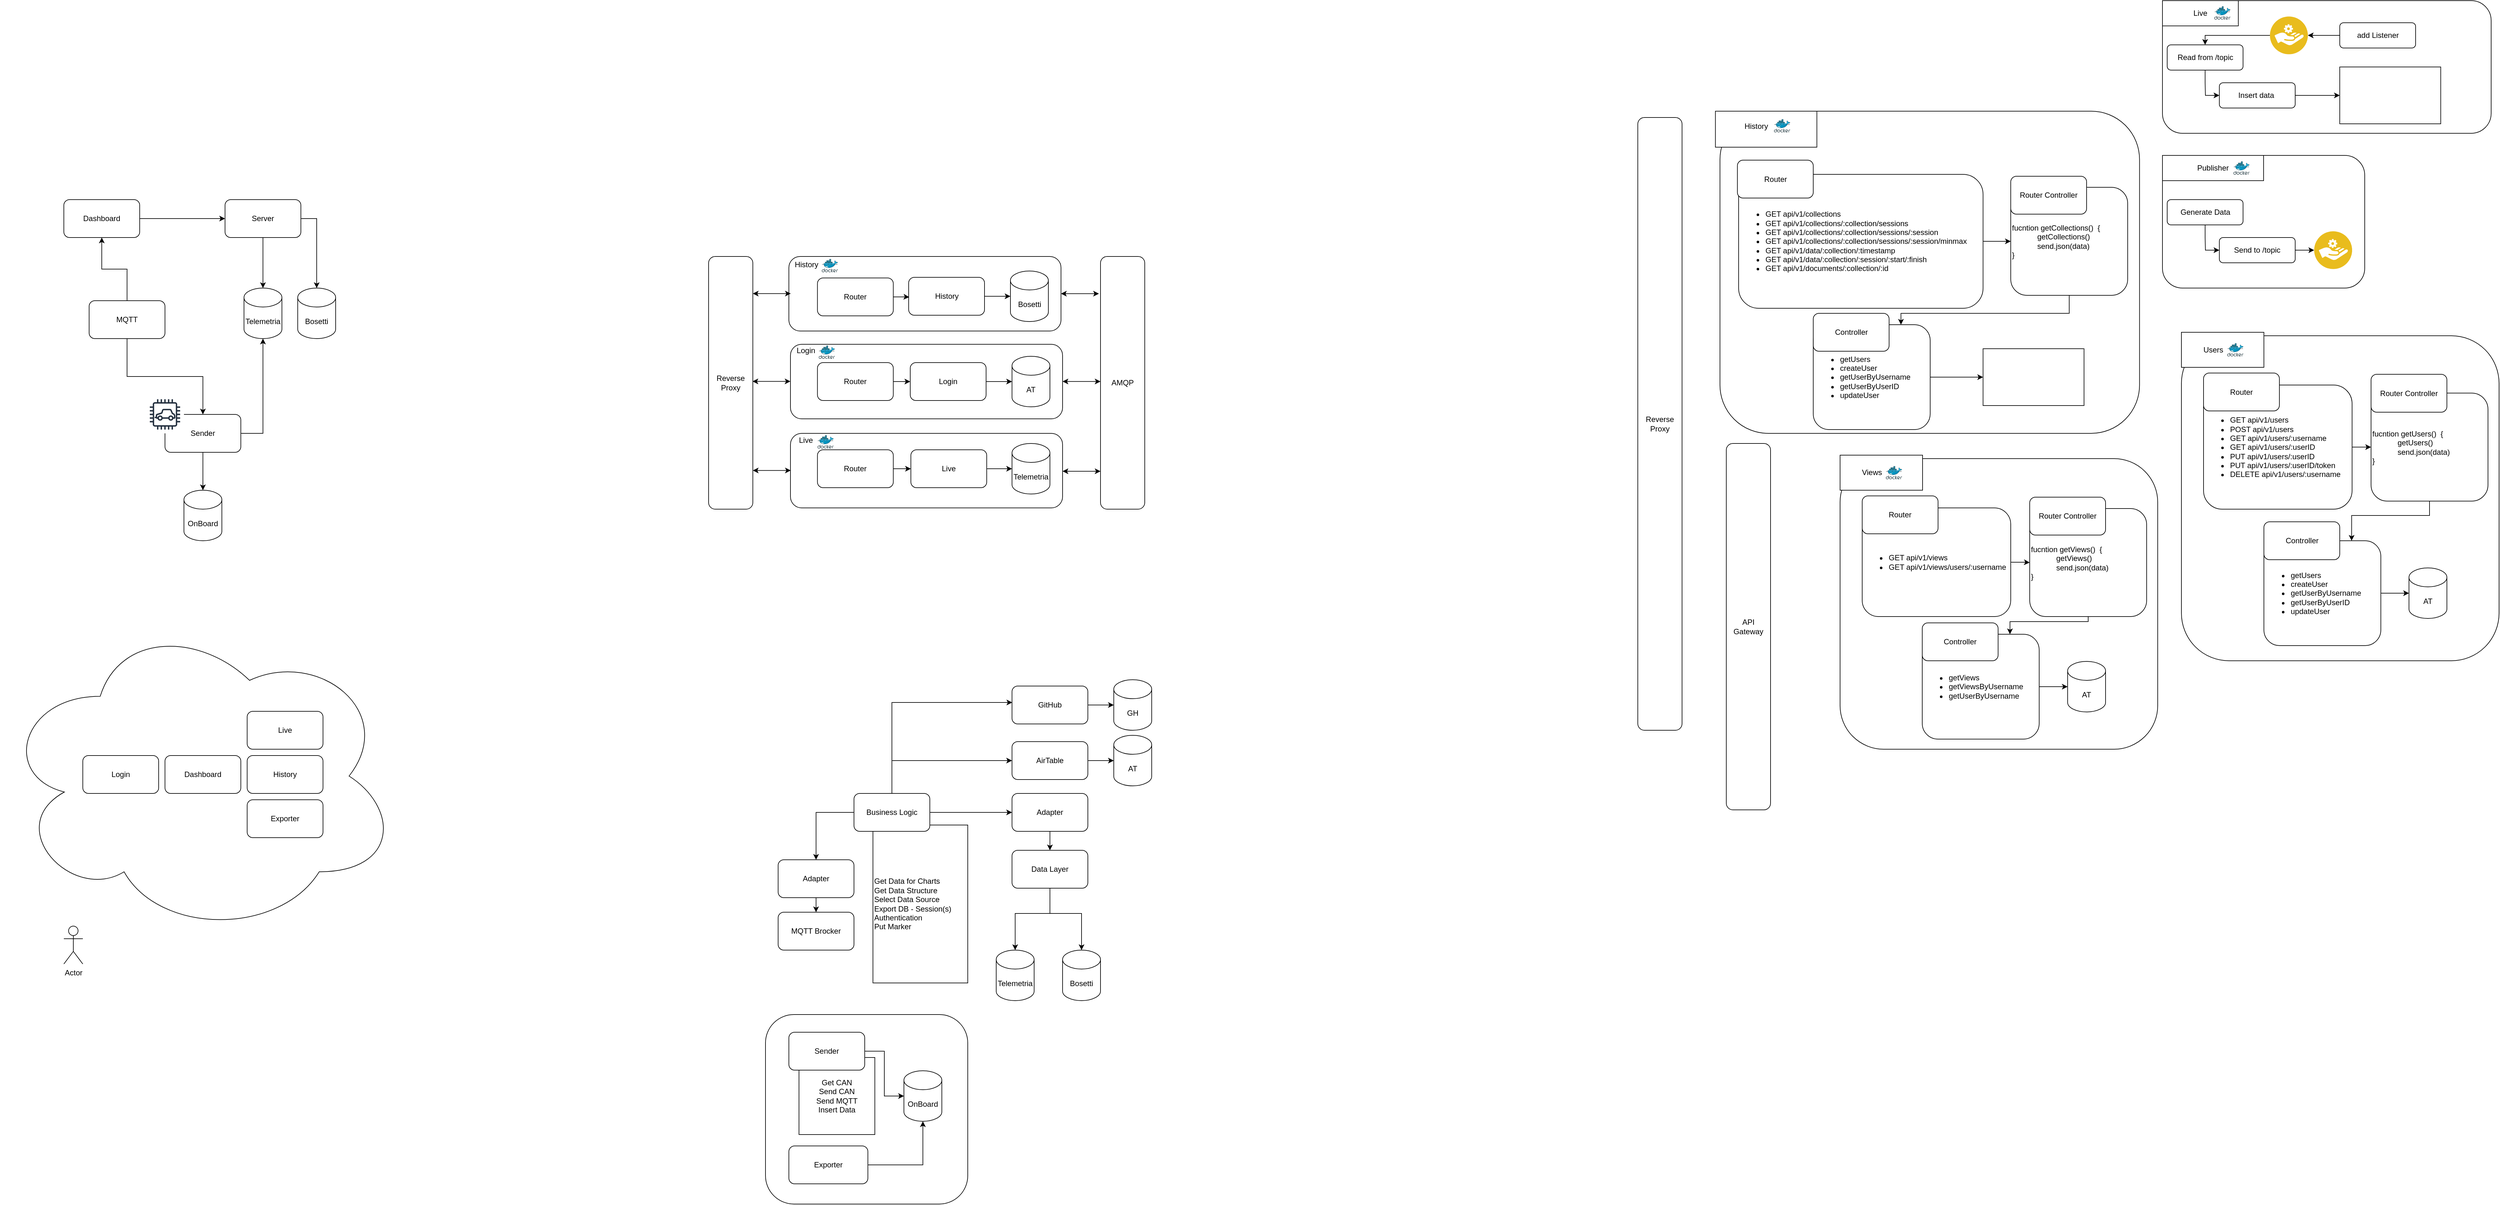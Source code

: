 <mxfile version="14.4.9" type="github">
  <diagram id="OLrGYEf47lAQ2E7xzSmT" name="Page-1">
    <mxGraphModel dx="2941" dy="2394" grid="1" gridSize="10" guides="1" tooltips="1" connect="1" arrows="1" fold="1" page="1" pageScale="1" pageWidth="850" pageHeight="1100" math="0" shadow="0">
      <root>
        <mxCell id="0" />
        <mxCell id="1" parent="0" />
        <mxCell id="Q4ddRCu_6vm57bFwI37p-62" value="" style="rounded=1;whiteSpace=wrap;html=1;fillColor=none;" parent="1" vertex="1">
          <mxGeometry x="2700" y="-770" width="663.75" height="510" as="geometry" />
        </mxCell>
        <mxCell id="Q4ddRCu_6vm57bFwI37p-46" value="" style="rounded=1;whiteSpace=wrap;html=1;fillColor=none;" parent="1" vertex="1">
          <mxGeometry x="3430" y="-414.5" width="502.5" height="514.5" as="geometry" />
        </mxCell>
        <mxCell id="Q4ddRCu_6vm57bFwI37p-58" value="" style="rounded=1;whiteSpace=wrap;html=1;fillColor=none;" parent="1" vertex="1">
          <mxGeometry x="2890" y="-220" width="502.5" height="460" as="geometry" />
        </mxCell>
        <mxCell id="Q4ddRCu_6vm57bFwI37p-43" value="" style="edgeStyle=orthogonalEdgeStyle;rounded=0;orthogonalLoop=1;jettySize=auto;html=1;" parent="1" source="Q4ddRCu_6vm57bFwI37p-39" target="Q4ddRCu_6vm57bFwI37p-40" edge="1">
          <mxGeometry relative="1" as="geometry" />
        </mxCell>
        <mxCell id="Q4ddRCu_6vm57bFwI37p-39" value="&lt;div style=&quot;text-align: justify&quot;&gt;&lt;ul&gt;&lt;li&gt;&lt;span&gt;GET api/v1/users&lt;/span&gt;&lt;/li&gt;&lt;li&gt;&lt;span&gt;POST api/v1/users&lt;/span&gt;&lt;/li&gt;&lt;li&gt;&lt;span&gt;GET api/v1/users/:username&lt;/span&gt;&lt;/li&gt;&lt;li&gt;&lt;span&gt;GET api/v1/users/:userID&lt;/span&gt;&lt;/li&gt;&lt;li&gt;&lt;span&gt;PUT api/v1/users/:userID&lt;/span&gt;&lt;/li&gt;&lt;li&gt;PUT api/v1/users/:userID/token&lt;/li&gt;&lt;li&gt;DELETE api/v1/users/:username&lt;/li&gt;&lt;/ul&gt;&lt;/div&gt;" style="rounded=1;whiteSpace=wrap;html=1;align=left;" parent="1" vertex="1">
          <mxGeometry x="3465" y="-336.5" width="235" height="196.5" as="geometry" />
        </mxCell>
        <mxCell id="Q4ddRCu_6vm57bFwI37p-38" value="" style="rounded=1;whiteSpace=wrap;html=1;fillColor=none;" parent="1" vertex="1">
          <mxGeometry x="3400" y="-945" width="520" height="210" as="geometry" />
        </mxCell>
        <mxCell id="AoLztbrD8R_S6kmAyxuV-13" value="" style="rounded=1;whiteSpace=wrap;html=1;" parent="1" vertex="1">
          <mxGeometry x="1229.5" y="-401" width="430.5" height="118" as="geometry" />
        </mxCell>
        <mxCell id="AoLztbrD8R_S6kmAyxuV-14" value="" style="rounded=1;whiteSpace=wrap;html=1;" parent="1" vertex="1">
          <mxGeometry x="1227" y="-540" width="430.5" height="118" as="geometry" />
        </mxCell>
        <mxCell id="AoLztbrD8R_S6kmAyxuV-12" value="" style="rounded=1;whiteSpace=wrap;html=1;" parent="1" vertex="1">
          <mxGeometry x="1229.5" y="-260" width="430.5" height="118" as="geometry" />
        </mxCell>
        <mxCell id="NQgidzCqqt5O9EqtgwEN-80" value="" style="rounded=1;whiteSpace=wrap;html=1;" parent="1" vertex="1">
          <mxGeometry x="1190" y="660" width="320" height="300" as="geometry" />
        </mxCell>
        <mxCell id="NQgidzCqqt5O9EqtgwEN-123" value="Get CAN&lt;br&gt;Send CAN&lt;br&gt;Send MQTT&lt;br&gt;Insert Data&lt;br&gt;" style="rounded=0;whiteSpace=wrap;html=1;" parent="1" vertex="1">
          <mxGeometry x="1243" y="728" width="120" height="122" as="geometry" />
        </mxCell>
        <mxCell id="NQgidzCqqt5O9EqtgwEN-109" value="Get Data for Charts&lt;br&gt;Get Data Structure&lt;br&gt;Select Data Source&lt;br&gt;Export DB - Session(s)&lt;br&gt;Authentication&lt;br&gt;Put Marker" style="rounded=0;whiteSpace=wrap;html=1;align=left;" parent="1" vertex="1">
          <mxGeometry x="1360" y="360" width="150" height="250" as="geometry" />
        </mxCell>
        <mxCell id="NQgidzCqqt5O9EqtgwEN-97" value="" style="ellipse;shape=cloud;whiteSpace=wrap;html=1;" parent="1" vertex="1">
          <mxGeometry x="-20" y="30" width="630" height="505" as="geometry" />
        </mxCell>
        <mxCell id="NQgidzCqqt5O9EqtgwEN-10" style="edgeStyle=orthogonalEdgeStyle;rounded=0;orthogonalLoop=1;jettySize=auto;html=1;entryX=0.5;entryY=1;entryDx=0;entryDy=0;entryPerimeter=0;" parent="1" source="NQgidzCqqt5O9EqtgwEN-1" target="NQgidzCqqt5O9EqtgwEN-4" edge="1">
          <mxGeometry relative="1" as="geometry" />
        </mxCell>
        <mxCell id="NQgidzCqqt5O9EqtgwEN-25" style="edgeStyle=orthogonalEdgeStyle;rounded=0;orthogonalLoop=1;jettySize=auto;html=1;" parent="1" source="NQgidzCqqt5O9EqtgwEN-1" edge="1">
          <mxGeometry relative="1" as="geometry">
            <mxPoint x="300" y="-170" as="targetPoint" />
          </mxGeometry>
        </mxCell>
        <mxCell id="NQgidzCqqt5O9EqtgwEN-1" value="Sender" style="rounded=1;whiteSpace=wrap;html=1;" parent="1" vertex="1">
          <mxGeometry x="240" y="-290" width="120" height="60" as="geometry" />
        </mxCell>
        <mxCell id="NQgidzCqqt5O9EqtgwEN-2" value="" style="outlineConnect=0;fontColor=#232F3E;gradientColor=none;strokeColor=#232F3E;fillColor=#ffffff;dashed=0;verticalLabelPosition=bottom;verticalAlign=top;align=center;html=1;fontSize=12;fontStyle=0;aspect=fixed;shape=mxgraph.aws4.resourceIcon;resIcon=mxgraph.aws4.car;" parent="1" vertex="1">
          <mxGeometry x="210" y="-320" width="60" height="60" as="geometry" />
        </mxCell>
        <mxCell id="NQgidzCqqt5O9EqtgwEN-9" style="edgeStyle=orthogonalEdgeStyle;rounded=0;orthogonalLoop=1;jettySize=auto;html=1;" parent="1" source="NQgidzCqqt5O9EqtgwEN-3" target="NQgidzCqqt5O9EqtgwEN-5" edge="1">
          <mxGeometry relative="1" as="geometry" />
        </mxCell>
        <mxCell id="NQgidzCqqt5O9EqtgwEN-3" value="Dashboard" style="rounded=1;whiteSpace=wrap;html=1;" parent="1" vertex="1">
          <mxGeometry x="80" y="-630" width="120" height="60" as="geometry" />
        </mxCell>
        <mxCell id="NQgidzCqqt5O9EqtgwEN-4" value="Telemetria" style="shape=cylinder3;whiteSpace=wrap;html=1;boundedLbl=1;backgroundOutline=1;size=15;" parent="1" vertex="1">
          <mxGeometry x="365" y="-490" width="60" height="80" as="geometry" />
        </mxCell>
        <mxCell id="NQgidzCqqt5O9EqtgwEN-11" style="edgeStyle=orthogonalEdgeStyle;rounded=0;orthogonalLoop=1;jettySize=auto;html=1;" parent="1" source="NQgidzCqqt5O9EqtgwEN-5" target="NQgidzCqqt5O9EqtgwEN-4" edge="1">
          <mxGeometry relative="1" as="geometry" />
        </mxCell>
        <mxCell id="NQgidzCqqt5O9EqtgwEN-24" style="edgeStyle=orthogonalEdgeStyle;rounded=0;orthogonalLoop=1;jettySize=auto;html=1;" parent="1" source="NQgidzCqqt5O9EqtgwEN-5" target="NQgidzCqqt5O9EqtgwEN-23" edge="1">
          <mxGeometry relative="1" as="geometry">
            <Array as="points">
              <mxPoint x="480" y="-600" />
            </Array>
          </mxGeometry>
        </mxCell>
        <mxCell id="NQgidzCqqt5O9EqtgwEN-5" value="Server" style="rounded=1;whiteSpace=wrap;html=1;" parent="1" vertex="1">
          <mxGeometry x="335" y="-630" width="120" height="60" as="geometry" />
        </mxCell>
        <mxCell id="NQgidzCqqt5O9EqtgwEN-7" style="edgeStyle=orthogonalEdgeStyle;rounded=0;orthogonalLoop=1;jettySize=auto;html=1;" parent="1" source="NQgidzCqqt5O9EqtgwEN-6" target="NQgidzCqqt5O9EqtgwEN-3" edge="1">
          <mxGeometry relative="1" as="geometry" />
        </mxCell>
        <mxCell id="NQgidzCqqt5O9EqtgwEN-8" style="edgeStyle=orthogonalEdgeStyle;rounded=0;orthogonalLoop=1;jettySize=auto;html=1;" parent="1" source="NQgidzCqqt5O9EqtgwEN-6" target="NQgidzCqqt5O9EqtgwEN-1" edge="1">
          <mxGeometry relative="1" as="geometry" />
        </mxCell>
        <mxCell id="NQgidzCqqt5O9EqtgwEN-6" value="MQTT" style="rounded=1;whiteSpace=wrap;html=1;" parent="1" vertex="1">
          <mxGeometry x="120" y="-470" width="120" height="60" as="geometry" />
        </mxCell>
        <mxCell id="NQgidzCqqt5O9EqtgwEN-23" value="Bosetti" style="shape=cylinder3;whiteSpace=wrap;html=1;boundedLbl=1;backgroundOutline=1;size=15;" parent="1" vertex="1">
          <mxGeometry x="450" y="-490" width="60" height="80" as="geometry" />
        </mxCell>
        <mxCell id="NQgidzCqqt5O9EqtgwEN-26" value="OnBoard" style="shape=cylinder3;whiteSpace=wrap;html=1;boundedLbl=1;backgroundOutline=1;size=15;" parent="1" vertex="1">
          <mxGeometry x="270" y="-170" width="60" height="80" as="geometry" />
        </mxCell>
        <mxCell id="NQgidzCqqt5O9EqtgwEN-32" value="Login" style="rounded=1;whiteSpace=wrap;html=1;" parent="1" vertex="1">
          <mxGeometry x="110" y="250" width="120" height="60" as="geometry" />
        </mxCell>
        <mxCell id="NQgidzCqqt5O9EqtgwEN-33" value="Telemetria" style="shape=cylinder3;whiteSpace=wrap;html=1;boundedLbl=1;backgroundOutline=1;size=15;" parent="1" vertex="1">
          <mxGeometry x="1555" y="558" width="60" height="80" as="geometry" />
        </mxCell>
        <mxCell id="NQgidzCqqt5O9EqtgwEN-51" style="edgeStyle=orthogonalEdgeStyle;rounded=0;orthogonalLoop=1;jettySize=auto;html=1;" parent="1" source="NQgidzCqqt5O9EqtgwEN-36" target="NQgidzCqqt5O9EqtgwEN-49" edge="1">
          <mxGeometry relative="1" as="geometry" />
        </mxCell>
        <mxCell id="NQgidzCqqt5O9EqtgwEN-62" style="edgeStyle=orthogonalEdgeStyle;rounded=0;orthogonalLoop=1;jettySize=auto;html=1;entryX=0.003;entryY=0.434;entryDx=0;entryDy=0;entryPerimeter=0;" parent="1" source="NQgidzCqqt5O9EqtgwEN-36" target="NQgidzCqqt5O9EqtgwEN-61" edge="1">
          <mxGeometry relative="1" as="geometry">
            <Array as="points">
              <mxPoint x="1390" y="166" />
            </Array>
          </mxGeometry>
        </mxCell>
        <mxCell id="NQgidzCqqt5O9EqtgwEN-108" style="edgeStyle=orthogonalEdgeStyle;rounded=0;orthogonalLoop=1;jettySize=auto;html=1;entryX=0;entryY=0.5;entryDx=0;entryDy=0;" parent="1" source="NQgidzCqqt5O9EqtgwEN-36" target="NQgidzCqqt5O9EqtgwEN-58" edge="1">
          <mxGeometry relative="1" as="geometry">
            <Array as="points">
              <mxPoint x="1390" y="258" />
            </Array>
          </mxGeometry>
        </mxCell>
        <mxCell id="NQgidzCqqt5O9EqtgwEN-125" style="edgeStyle=orthogonalEdgeStyle;rounded=0;orthogonalLoop=1;jettySize=auto;html=1;" parent="1" source="NQgidzCqqt5O9EqtgwEN-36" target="NQgidzCqqt5O9EqtgwEN-117" edge="1">
          <mxGeometry relative="1" as="geometry">
            <Array as="points">
              <mxPoint x="1270" y="340" />
            </Array>
          </mxGeometry>
        </mxCell>
        <mxCell id="NQgidzCqqt5O9EqtgwEN-36" value="Business Logic" style="rounded=1;whiteSpace=wrap;html=1;" parent="1" vertex="1">
          <mxGeometry x="1330" y="310" width="120" height="60" as="geometry" />
        </mxCell>
        <mxCell id="NQgidzCqqt5O9EqtgwEN-40" value="Bosetti" style="shape=cylinder3;whiteSpace=wrap;html=1;boundedLbl=1;backgroundOutline=1;size=15;" parent="1" vertex="1">
          <mxGeometry x="1660" y="558" width="60" height="80" as="geometry" />
        </mxCell>
        <mxCell id="NQgidzCqqt5O9EqtgwEN-52" style="edgeStyle=orthogonalEdgeStyle;rounded=0;orthogonalLoop=1;jettySize=auto;html=1;" parent="1" source="NQgidzCqqt5O9EqtgwEN-49" target="NQgidzCqqt5O9EqtgwEN-50" edge="1">
          <mxGeometry relative="1" as="geometry" />
        </mxCell>
        <mxCell id="NQgidzCqqt5O9EqtgwEN-49" value="Adapter" style="rounded=1;whiteSpace=wrap;html=1;" parent="1" vertex="1">
          <mxGeometry x="1580" y="310" width="120" height="60" as="geometry" />
        </mxCell>
        <mxCell id="NQgidzCqqt5O9EqtgwEN-53" style="edgeStyle=orthogonalEdgeStyle;rounded=0;orthogonalLoop=1;jettySize=auto;html=1;entryX=0.5;entryY=0;entryDx=0;entryDy=0;entryPerimeter=0;" parent="1" source="NQgidzCqqt5O9EqtgwEN-50" target="NQgidzCqqt5O9EqtgwEN-40" edge="1">
          <mxGeometry relative="1" as="geometry">
            <Array as="points">
              <mxPoint x="1640" y="500" />
              <mxPoint x="1690" y="500" />
            </Array>
          </mxGeometry>
        </mxCell>
        <mxCell id="NQgidzCqqt5O9EqtgwEN-54" style="edgeStyle=orthogonalEdgeStyle;rounded=0;orthogonalLoop=1;jettySize=auto;html=1;entryX=0.5;entryY=0;entryDx=0;entryDy=0;entryPerimeter=0;" parent="1" source="NQgidzCqqt5O9EqtgwEN-50" target="NQgidzCqqt5O9EqtgwEN-33" edge="1">
          <mxGeometry relative="1" as="geometry">
            <Array as="points">
              <mxPoint x="1640" y="500" />
              <mxPoint x="1585" y="500" />
            </Array>
          </mxGeometry>
        </mxCell>
        <mxCell id="NQgidzCqqt5O9EqtgwEN-50" value="Data Layer" style="rounded=1;whiteSpace=wrap;html=1;" parent="1" vertex="1">
          <mxGeometry x="1580" y="400" width="120" height="60" as="geometry" />
        </mxCell>
        <mxCell id="NQgidzCqqt5O9EqtgwEN-55" value="Dashboard" style="rounded=1;whiteSpace=wrap;html=1;" parent="1" vertex="1">
          <mxGeometry x="240" y="250" width="120" height="60" as="geometry" />
        </mxCell>
        <mxCell id="NQgidzCqqt5O9EqtgwEN-64" style="edgeStyle=orthogonalEdgeStyle;rounded=0;orthogonalLoop=1;jettySize=auto;html=1;" parent="1" source="NQgidzCqqt5O9EqtgwEN-58" target="NQgidzCqqt5O9EqtgwEN-63" edge="1">
          <mxGeometry relative="1" as="geometry" />
        </mxCell>
        <mxCell id="NQgidzCqqt5O9EqtgwEN-58" value="AirTable" style="rounded=1;whiteSpace=wrap;html=1;" parent="1" vertex="1">
          <mxGeometry x="1580" y="228" width="120" height="60" as="geometry" />
        </mxCell>
        <mxCell id="NQgidzCqqt5O9EqtgwEN-107" style="edgeStyle=orthogonalEdgeStyle;rounded=0;orthogonalLoop=1;jettySize=auto;html=1;entryX=0;entryY=0.5;entryDx=0;entryDy=0;entryPerimeter=0;" parent="1" source="NQgidzCqqt5O9EqtgwEN-61" target="NQgidzCqqt5O9EqtgwEN-106" edge="1">
          <mxGeometry relative="1" as="geometry" />
        </mxCell>
        <mxCell id="NQgidzCqqt5O9EqtgwEN-61" value="GitHub" style="rounded=1;whiteSpace=wrap;html=1;" parent="1" vertex="1">
          <mxGeometry x="1580" y="140" width="120" height="60" as="geometry" />
        </mxCell>
        <mxCell id="NQgidzCqqt5O9EqtgwEN-63" value="AT" style="shape=cylinder3;whiteSpace=wrap;html=1;boundedLbl=1;backgroundOutline=1;size=15;" parent="1" vertex="1">
          <mxGeometry x="1741" y="218" width="60" height="80" as="geometry" />
        </mxCell>
        <mxCell id="NQgidzCqqt5O9EqtgwEN-65" value="Live" style="rounded=1;whiteSpace=wrap;html=1;" parent="1" vertex="1">
          <mxGeometry x="370" y="180" width="120" height="60" as="geometry" />
        </mxCell>
        <mxCell id="NQgidzCqqt5O9EqtgwEN-81" style="edgeStyle=orthogonalEdgeStyle;rounded=0;orthogonalLoop=1;jettySize=auto;html=1;entryX=0;entryY=0.5;entryDx=0;entryDy=0;entryPerimeter=0;" parent="1" source="NQgidzCqqt5O9EqtgwEN-82" target="NQgidzCqqt5O9EqtgwEN-84" edge="1">
          <mxGeometry relative="1" as="geometry" />
        </mxCell>
        <mxCell id="NQgidzCqqt5O9EqtgwEN-82" value="Sender" style="rounded=1;whiteSpace=wrap;html=1;" parent="1" vertex="1">
          <mxGeometry x="1227" y="688" width="120" height="60" as="geometry" />
        </mxCell>
        <mxCell id="NQgidzCqqt5O9EqtgwEN-84" value="OnBoard" style="shape=cylinder3;whiteSpace=wrap;html=1;boundedLbl=1;backgroundOutline=1;size=15;" parent="1" vertex="1">
          <mxGeometry x="1409" y="749" width="60" height="80" as="geometry" />
        </mxCell>
        <mxCell id="NQgidzCqqt5O9EqtgwEN-85" style="edgeStyle=orthogonalEdgeStyle;rounded=0;orthogonalLoop=1;jettySize=auto;html=1;" parent="1" source="NQgidzCqqt5O9EqtgwEN-86" target="NQgidzCqqt5O9EqtgwEN-84" edge="1">
          <mxGeometry relative="1" as="geometry" />
        </mxCell>
        <mxCell id="NQgidzCqqt5O9EqtgwEN-86" value="Exporter" style="rounded=1;whiteSpace=wrap;html=1;" parent="1" vertex="1">
          <mxGeometry x="1227" y="868" width="125" height="60" as="geometry" />
        </mxCell>
        <mxCell id="NQgidzCqqt5O9EqtgwEN-100" value="Actor" style="shape=umlActor;verticalLabelPosition=bottom;verticalAlign=top;html=1;outlineConnect=0;" parent="1" vertex="1">
          <mxGeometry x="80" y="520" width="30" height="60" as="geometry" />
        </mxCell>
        <mxCell id="NQgidzCqqt5O9EqtgwEN-101" value="Exporter" style="rounded=1;whiteSpace=wrap;html=1;" parent="1" vertex="1">
          <mxGeometry x="370" y="320" width="120" height="60" as="geometry" />
        </mxCell>
        <mxCell id="NQgidzCqqt5O9EqtgwEN-102" value="History" style="rounded=1;whiteSpace=wrap;html=1;" parent="1" vertex="1">
          <mxGeometry x="370" y="250" width="120" height="60" as="geometry" />
        </mxCell>
        <mxCell id="NQgidzCqqt5O9EqtgwEN-106" value="GH" style="shape=cylinder3;whiteSpace=wrap;html=1;boundedLbl=1;backgroundOutline=1;size=15;" parent="1" vertex="1">
          <mxGeometry x="1741" y="130" width="60" height="80" as="geometry" />
        </mxCell>
        <mxCell id="NQgidzCqqt5O9EqtgwEN-115" value="MQTT Brocker" style="rounded=1;whiteSpace=wrap;html=1;" parent="1" vertex="1">
          <mxGeometry x="1210" y="498" width="120" height="60" as="geometry" />
        </mxCell>
        <mxCell id="NQgidzCqqt5O9EqtgwEN-116" style="edgeStyle=orthogonalEdgeStyle;rounded=0;orthogonalLoop=1;jettySize=auto;html=1;" parent="1" source="NQgidzCqqt5O9EqtgwEN-117" target="NQgidzCqqt5O9EqtgwEN-115" edge="1">
          <mxGeometry relative="1" as="geometry" />
        </mxCell>
        <mxCell id="NQgidzCqqt5O9EqtgwEN-117" value="Adapter" style="rounded=1;whiteSpace=wrap;html=1;" parent="1" vertex="1">
          <mxGeometry x="1210" y="415" width="120" height="60" as="geometry" />
        </mxCell>
        <mxCell id="NQgidzCqqt5O9EqtgwEN-124" value="" style="shape=image;html=1;verticalAlign=top;verticalLabelPosition=bottom;labelBackgroundColor=#ffffff;imageAspect=0;aspect=fixed;image=https://cdn4.iconfinder.com/data/icons/logos-and-brands/512/272_Raspberry_Pi_logo-128.png" parent="1" vertex="1">
          <mxGeometry x="1170" y="630" width="69" height="69" as="geometry" />
        </mxCell>
        <mxCell id="AoLztbrD8R_S6kmAyxuV-10" value="" style="edgeStyle=orthogonalEdgeStyle;rounded=0;orthogonalLoop=1;jettySize=auto;html=1;" parent="1" source="AoLztbrD8R_S6kmAyxuV-2" target="AoLztbrD8R_S6kmAyxuV-9" edge="1">
          <mxGeometry relative="1" as="geometry" />
        </mxCell>
        <mxCell id="AoLztbrD8R_S6kmAyxuV-2" value="Live" style="rounded=1;whiteSpace=wrap;html=1;" parent="1" vertex="1">
          <mxGeometry x="1420" y="-234" width="120" height="60" as="geometry" />
        </mxCell>
        <mxCell id="AoLztbrD8R_S6kmAyxuV-3" style="edgeStyle=orthogonalEdgeStyle;rounded=0;orthogonalLoop=1;jettySize=auto;html=1;" parent="1" source="AoLztbrD8R_S6kmAyxuV-4" target="AoLztbrD8R_S6kmAyxuV-7" edge="1">
          <mxGeometry relative="1" as="geometry" />
        </mxCell>
        <mxCell id="AoLztbrD8R_S6kmAyxuV-4" value="Login" style="rounded=1;whiteSpace=wrap;html=1;" parent="1" vertex="1">
          <mxGeometry x="1419" y="-372" width="120" height="60" as="geometry" />
        </mxCell>
        <mxCell id="AoLztbrD8R_S6kmAyxuV-5" style="edgeStyle=orthogonalEdgeStyle;rounded=0;orthogonalLoop=1;jettySize=auto;html=1;entryX=0;entryY=0.5;entryDx=0;entryDy=0;entryPerimeter=0;" parent="1" source="AoLztbrD8R_S6kmAyxuV-6" target="AoLztbrD8R_S6kmAyxuV-8" edge="1">
          <mxGeometry relative="1" as="geometry" />
        </mxCell>
        <mxCell id="AoLztbrD8R_S6kmAyxuV-6" value="History" style="rounded=1;whiteSpace=wrap;html=1;" parent="1" vertex="1">
          <mxGeometry x="1416.5" y="-507" width="120" height="60" as="geometry" />
        </mxCell>
        <mxCell id="AoLztbrD8R_S6kmAyxuV-7" value="AT" style="shape=cylinder3;whiteSpace=wrap;html=1;boundedLbl=1;backgroundOutline=1;size=15;" parent="1" vertex="1">
          <mxGeometry x="1580" y="-382" width="60" height="80" as="geometry" />
        </mxCell>
        <mxCell id="AoLztbrD8R_S6kmAyxuV-8" value="Bosetti" style="shape=cylinder3;whiteSpace=wrap;html=1;boundedLbl=1;backgroundOutline=1;size=15;" parent="1" vertex="1">
          <mxGeometry x="1577.5" y="-517" width="60" height="80" as="geometry" />
        </mxCell>
        <mxCell id="AoLztbrD8R_S6kmAyxuV-9" value="Telemetria" style="shape=cylinder3;whiteSpace=wrap;html=1;boundedLbl=1;backgroundOutline=1;size=15;" parent="1" vertex="1">
          <mxGeometry x="1580" y="-244" width="60" height="80" as="geometry" />
        </mxCell>
        <mxCell id="AoLztbrD8R_S6kmAyxuV-11" value="AMQP" style="rounded=1;whiteSpace=wrap;html=1;" parent="1" vertex="1">
          <mxGeometry x="1720" y="-540" width="70" height="400" as="geometry" />
        </mxCell>
        <mxCell id="AoLztbrD8R_S6kmAyxuV-15" value="Reverse&lt;br&gt;Proxy" style="rounded=1;whiteSpace=wrap;html=1;" parent="1" vertex="1">
          <mxGeometry x="1100" y="-540" width="70" height="400" as="geometry" />
        </mxCell>
        <mxCell id="AoLztbrD8R_S6kmAyxuV-19" value="" style="endArrow=classic;startArrow=classic;html=1;entryX=0;entryY=0.85;entryDx=0;entryDy=0;entryPerimeter=0;" parent="1" target="AoLztbrD8R_S6kmAyxuV-11" edge="1">
          <mxGeometry width="50" height="50" relative="1" as="geometry">
            <mxPoint x="1660" y="-200" as="sourcePoint" />
            <mxPoint x="1710" y="-250" as="targetPoint" />
          </mxGeometry>
        </mxCell>
        <mxCell id="AoLztbrD8R_S6kmAyxuV-20" value="" style="endArrow=classic;startArrow=classic;html=1;entryX=0;entryY=0.85;entryDx=0;entryDy=0;entryPerimeter=0;" parent="1" edge="1">
          <mxGeometry width="50" height="50" relative="1" as="geometry">
            <mxPoint x="1660" y="-342.12" as="sourcePoint" />
            <mxPoint x="1720" y="-342.12" as="targetPoint" />
          </mxGeometry>
        </mxCell>
        <mxCell id="AoLztbrD8R_S6kmAyxuV-21" value="" style="endArrow=classic;startArrow=classic;html=1;entryX=0;entryY=0.85;entryDx=0;entryDy=0;entryPerimeter=0;" parent="1" edge="1">
          <mxGeometry width="50" height="50" relative="1" as="geometry">
            <mxPoint x="1657.5" y="-481.12" as="sourcePoint" />
            <mxPoint x="1717.5" y="-481.12" as="targetPoint" />
          </mxGeometry>
        </mxCell>
        <mxCell id="AoLztbrD8R_S6kmAyxuV-22" value="" style="endArrow=classic;startArrow=classic;html=1;entryX=0;entryY=0.85;entryDx=0;entryDy=0;entryPerimeter=0;" parent="1" edge="1">
          <mxGeometry width="50" height="50" relative="1" as="geometry">
            <mxPoint x="1169.5" y="-342.29" as="sourcePoint" />
            <mxPoint x="1229.5" y="-342.29" as="targetPoint" />
          </mxGeometry>
        </mxCell>
        <mxCell id="AoLztbrD8R_S6kmAyxuV-23" value="" style="endArrow=classic;startArrow=classic;html=1;entryX=0;entryY=0.85;entryDx=0;entryDy=0;entryPerimeter=0;" parent="1" edge="1">
          <mxGeometry width="50" height="50" relative="1" as="geometry">
            <mxPoint x="1170" y="-481.29" as="sourcePoint" />
            <mxPoint x="1230" y="-481.29" as="targetPoint" />
          </mxGeometry>
        </mxCell>
        <mxCell id="AoLztbrD8R_S6kmAyxuV-24" value="" style="endArrow=classic;startArrow=classic;html=1;entryX=0;entryY=0.85;entryDx=0;entryDy=0;entryPerimeter=0;" parent="1" edge="1">
          <mxGeometry width="50" height="50" relative="1" as="geometry">
            <mxPoint x="1170" y="-201.29" as="sourcePoint" />
            <mxPoint x="1230" y="-201.29" as="targetPoint" />
          </mxGeometry>
        </mxCell>
        <mxCell id="AoLztbrD8R_S6kmAyxuV-25" value="History" style="text;html=1;strokeColor=none;fillColor=none;align=center;verticalAlign=middle;whiteSpace=wrap;rounded=0;" parent="1" vertex="1">
          <mxGeometry x="1235" y="-537" width="40" height="20" as="geometry" />
        </mxCell>
        <mxCell id="AoLztbrD8R_S6kmAyxuV-26" value="Login" style="text;html=1;strokeColor=none;fillColor=none;align=center;verticalAlign=middle;whiteSpace=wrap;rounded=0;" parent="1" vertex="1">
          <mxGeometry x="1234.2" y="-401" width="40" height="20" as="geometry" />
        </mxCell>
        <mxCell id="AoLztbrD8R_S6kmAyxuV-27" value="Live" style="text;html=1;strokeColor=none;fillColor=none;align=center;verticalAlign=middle;whiteSpace=wrap;rounded=0;" parent="1" vertex="1">
          <mxGeometry x="1234.2" y="-259" width="40" height="20" as="geometry" />
        </mxCell>
        <mxCell id="AoLztbrD8R_S6kmAyxuV-29" value="" style="aspect=fixed;html=1;points=[];align=center;image;fontSize=12;image=img/lib/mscae/Docker.svg;" parent="1" vertex="1">
          <mxGeometry x="1279.0" y="-536" width="25.61" height="21" as="geometry" />
        </mxCell>
        <mxCell id="AoLztbrD8R_S6kmAyxuV-30" value="" style="aspect=fixed;html=1;points=[];align=center;image;fontSize=12;image=img/lib/mscae/Docker.svg;" parent="1" vertex="1">
          <mxGeometry x="1274.2" y="-399" width="25.61" height="21" as="geometry" />
        </mxCell>
        <mxCell id="AoLztbrD8R_S6kmAyxuV-31" value="" style="aspect=fixed;html=1;points=[];align=center;image;fontSize=12;image=img/lib/mscae/Docker.svg;" parent="1" vertex="1">
          <mxGeometry x="1272.2" y="-257" width="25.61" height="21" as="geometry" />
        </mxCell>
        <mxCell id="AoLztbrD8R_S6kmAyxuV-37" value="" style="shape=image;html=1;verticalAlign=top;verticalLabelPosition=bottom;labelBackgroundColor=#ffffff;imageAspect=0;aspect=fixed;image=https://cdn4.iconfinder.com/data/icons/logos-brands-5/24/nginx-128.png" parent="1" vertex="1">
          <mxGeometry x="1103" y="-537" width="30" height="30" as="geometry" />
        </mxCell>
        <mxCell id="AoLztbrD8R_S6kmAyxuV-45" style="edgeStyle=orthogonalEdgeStyle;rounded=0;orthogonalLoop=1;jettySize=auto;html=1;entryX=0.008;entryY=0.523;entryDx=0;entryDy=0;entryPerimeter=0;" parent="1" source="AoLztbrD8R_S6kmAyxuV-39" target="AoLztbrD8R_S6kmAyxuV-6" edge="1">
          <mxGeometry relative="1" as="geometry" />
        </mxCell>
        <mxCell id="AoLztbrD8R_S6kmAyxuV-39" value="Router" style="rounded=1;whiteSpace=wrap;html=1;" parent="1" vertex="1">
          <mxGeometry x="1272.2" y="-506" width="120" height="60" as="geometry" />
        </mxCell>
        <mxCell id="AoLztbrD8R_S6kmAyxuV-44" style="edgeStyle=orthogonalEdgeStyle;rounded=0;orthogonalLoop=1;jettySize=auto;html=1;" parent="1" source="AoLztbrD8R_S6kmAyxuV-40" target="AoLztbrD8R_S6kmAyxuV-4" edge="1">
          <mxGeometry relative="1" as="geometry" />
        </mxCell>
        <mxCell id="AoLztbrD8R_S6kmAyxuV-40" value="Router" style="rounded=1;whiteSpace=wrap;html=1;" parent="1" vertex="1">
          <mxGeometry x="1272.2" y="-372" width="120" height="60" as="geometry" />
        </mxCell>
        <mxCell id="AoLztbrD8R_S6kmAyxuV-42" value="" style="edgeStyle=orthogonalEdgeStyle;rounded=0;orthogonalLoop=1;jettySize=auto;html=1;" parent="1" source="AoLztbrD8R_S6kmAyxuV-41" target="AoLztbrD8R_S6kmAyxuV-2" edge="1">
          <mxGeometry relative="1" as="geometry" />
        </mxCell>
        <mxCell id="AoLztbrD8R_S6kmAyxuV-41" value="Router" style="rounded=1;whiteSpace=wrap;html=1;" parent="1" vertex="1">
          <mxGeometry x="1272.2" y="-234" width="120" height="60" as="geometry" />
        </mxCell>
        <mxCell id="Q4ddRCu_6vm57bFwI37p-5" value="Live" style="rounded=0;whiteSpace=wrap;html=1;" parent="1" vertex="1">
          <mxGeometry x="3400" y="-945" width="120" height="40" as="geometry" />
        </mxCell>
        <mxCell id="Q4ddRCu_6vm57bFwI37p-10" value="AT" style="shape=cylinder3;whiteSpace=wrap;html=1;boundedLbl=1;backgroundOutline=1;size=15;" parent="1" vertex="1">
          <mxGeometry x="3790" y="-47" width="60" height="80" as="geometry" />
        </mxCell>
        <mxCell id="Q4ddRCu_6vm57bFwI37p-14" value="Reverse&lt;br&gt;Proxy" style="rounded=1;whiteSpace=wrap;html=1;" parent="1" vertex="1">
          <mxGeometry x="2570" y="-760" width="70" height="970" as="geometry" />
        </mxCell>
        <mxCell id="Q4ddRCu_6vm57bFwI37p-26" value="" style="aspect=fixed;html=1;points=[];align=center;image;fontSize=12;image=img/lib/mscae/Docker.svg;" parent="1" vertex="1">
          <mxGeometry x="3481.95" y="-936" width="25.61" height="21" as="geometry" />
        </mxCell>
        <mxCell id="Q4ddRCu_6vm57bFwI37p-27" value="" style="shape=image;html=1;verticalAlign=top;verticalLabelPosition=bottom;labelBackgroundColor=#ffffff;imageAspect=0;aspect=fixed;image=https://cdn4.iconfinder.com/data/icons/logos-brands-5/24/nginx-128.png" parent="1" vertex="1">
          <mxGeometry x="2590" y="-743" width="30" height="30" as="geometry" />
        </mxCell>
        <mxCell id="Q4ddRCu_6vm57bFwI37p-31" value="Router" style="rounded=1;whiteSpace=wrap;html=1;" parent="1" vertex="1">
          <mxGeometry x="3465" y="-355.5" width="120" height="60" as="geometry" />
        </mxCell>
        <mxCell id="Q4ddRCu_6vm57bFwI37p-36" style="edgeStyle=orthogonalEdgeStyle;rounded=0;orthogonalLoop=1;jettySize=auto;html=1;entryX=0;entryY=0.5;entryDx=0;entryDy=0;" parent="1" source="Q4ddRCu_6vm57bFwI37p-34" target="Q4ddRCu_6vm57bFwI37p-35" edge="1">
          <mxGeometry relative="1" as="geometry">
            <Array as="points">
              <mxPoint x="3468" y="-815" />
              <mxPoint x="3468" y="-815" />
              <mxPoint x="3468" y="-795" />
            </Array>
          </mxGeometry>
        </mxCell>
        <mxCell id="Q4ddRCu_6vm57bFwI37p-34" value="Read from /topic" style="rounded=1;whiteSpace=wrap;html=1;" parent="1" vertex="1">
          <mxGeometry x="3407.5" y="-875" width="120" height="40" as="geometry" />
        </mxCell>
        <mxCell id="Q4ddRCu_6vm57bFwI37p-37" value="" style="edgeStyle=orthogonalEdgeStyle;rounded=0;orthogonalLoop=1;jettySize=auto;html=1;" parent="1" source="Q4ddRCu_6vm57bFwI37p-35" target="PHbCOnVw7HgAq8utWp_A-20" edge="1">
          <mxGeometry relative="1" as="geometry">
            <mxPoint x="3640" y="-795" as="targetPoint" />
          </mxGeometry>
        </mxCell>
        <mxCell id="Q4ddRCu_6vm57bFwI37p-35" value="Insert data&amp;nbsp;" style="rounded=1;whiteSpace=wrap;html=1;" parent="1" vertex="1">
          <mxGeometry x="3490" y="-815" width="120" height="40" as="geometry" />
        </mxCell>
        <mxCell id="Q4ddRCu_6vm57bFwI37p-45" value="" style="edgeStyle=orthogonalEdgeStyle;rounded=0;orthogonalLoop=1;jettySize=auto;html=1;entryX=0.75;entryY=0;entryDx=0;entryDy=0;" parent="1" source="Q4ddRCu_6vm57bFwI37p-40" target="Q4ddRCu_6vm57bFwI37p-41" edge="1">
          <mxGeometry relative="1" as="geometry">
            <Array as="points">
              <mxPoint x="3822" y="-130" />
              <mxPoint x="3699" y="-130" />
            </Array>
          </mxGeometry>
        </mxCell>
        <mxCell id="Q4ddRCu_6vm57bFwI37p-40" value="&lt;div style=&quot;text-align: justify&quot;&gt;&lt;span&gt;&lt;br&gt;&lt;/span&gt;&lt;/div&gt;&lt;div style=&quot;text-align: justify&quot;&gt;&lt;span&gt;&lt;br&gt;&lt;/span&gt;&lt;/div&gt;&lt;div style=&quot;text-align: justify&quot;&gt;&lt;span&gt;fucntion getUsers()&amp;nbsp; {&lt;/span&gt;&lt;br&gt;&lt;/div&gt;&lt;blockquote style=&quot;margin: 0 0 0 40px ; border: none ; padding: 0px&quot;&gt;&lt;div&gt;&lt;span&gt;getUsers()&lt;/span&gt;&lt;/div&gt;&lt;div&gt;send.json(data)&lt;/div&gt;&lt;/blockquote&gt;&lt;div style=&quot;text-align: justify&quot;&gt;}&lt;/div&gt;&lt;div style=&quot;text-align: justify&quot;&gt;&lt;span&gt;&lt;br&gt;&lt;/span&gt;&lt;/div&gt;&lt;div style=&quot;text-align: justify&quot;&gt;&lt;span&gt;&lt;br&gt;&lt;/span&gt;&lt;/div&gt;" style="rounded=1;whiteSpace=wrap;html=1;align=left;" parent="1" vertex="1">
          <mxGeometry x="3730" y="-323.75" width="185" height="171" as="geometry" />
        </mxCell>
        <mxCell id="Q4ddRCu_6vm57bFwI37p-7" value="Router Controller" style="rounded=1;whiteSpace=wrap;html=1;" parent="1" vertex="1">
          <mxGeometry x="3730" y="-353.5" width="120" height="60" as="geometry" />
        </mxCell>
        <mxCell id="Q4ddRCu_6vm57bFwI37p-44" value="" style="edgeStyle=orthogonalEdgeStyle;rounded=0;orthogonalLoop=1;jettySize=auto;html=1;" parent="1" source="Q4ddRCu_6vm57bFwI37p-41" target="Q4ddRCu_6vm57bFwI37p-10" edge="1">
          <mxGeometry relative="1" as="geometry" />
        </mxCell>
        <mxCell id="Q4ddRCu_6vm57bFwI37p-41" value="&lt;div style=&quot;text-align: justify&quot;&gt;&lt;ul&gt;&lt;li&gt;&lt;span&gt;getUsers&lt;/span&gt;&lt;/li&gt;&lt;li&gt;&lt;span&gt;createUser&lt;/span&gt;&lt;/li&gt;&lt;li&gt;&lt;span&gt;getUserByUsername&lt;/span&gt;&lt;/li&gt;&lt;li&gt;getUserByUserID&lt;/li&gt;&lt;li&gt;&lt;span&gt;updateUser&lt;/span&gt;&lt;/li&gt;&lt;/ul&gt;&lt;/div&gt;" style="rounded=1;whiteSpace=wrap;html=1;align=left;" parent="1" vertex="1">
          <mxGeometry x="3560.5" y="-90" width="185" height="166" as="geometry" />
        </mxCell>
        <mxCell id="Q4ddRCu_6vm57bFwI37p-42" value="Controller" style="rounded=1;whiteSpace=wrap;html=1;" parent="1" vertex="1">
          <mxGeometry x="3560.5" y="-120" width="120" height="60" as="geometry" />
        </mxCell>
        <mxCell id="Q4ddRCu_6vm57bFwI37p-1" value="" style="rounded=0;whiteSpace=wrap;html=1;fillColor=#FFFFFF;" parent="1" vertex="1">
          <mxGeometry x="3430" y="-420" width="130.5" height="55.5" as="geometry" />
        </mxCell>
        <mxCell id="Q4ddRCu_6vm57bFwI37p-22" value="Users" style="text;html=1;strokeColor=none;fillColor=none;align=center;verticalAlign=middle;whiteSpace=wrap;rounded=0;" parent="1" vertex="1">
          <mxGeometry x="3457.69" y="-403.44" width="44.75" height="22.38" as="geometry" />
        </mxCell>
        <mxCell id="Q4ddRCu_6vm57bFwI37p-25" value="" style="aspect=fixed;html=1;points=[];align=center;image;fontSize=12;image=img/lib/mscae/Docker.svg;" parent="1" vertex="1">
          <mxGeometry x="3502.44" y="-402.75" width="25.61" height="21" as="geometry" />
        </mxCell>
        <mxCell id="Q4ddRCu_6vm57bFwI37p-48" value="" style="edgeStyle=orthogonalEdgeStyle;rounded=0;orthogonalLoop=1;jettySize=auto;html=1;" parent="1" source="Q4ddRCu_6vm57bFwI37p-49" target="Q4ddRCu_6vm57bFwI37p-53" edge="1">
          <mxGeometry relative="1" as="geometry" />
        </mxCell>
        <mxCell id="Q4ddRCu_6vm57bFwI37p-49" value="&lt;div style=&quot;text-align: justify&quot;&gt;&lt;ul&gt;&lt;li&gt;&lt;span&gt;GET api/v1/views&lt;/span&gt;&lt;/li&gt;&lt;li&gt;&lt;span&gt;GET api/v1/views/users/:username&lt;/span&gt;&lt;/li&gt;&lt;/ul&gt;&lt;/div&gt;" style="rounded=1;whiteSpace=wrap;html=1;align=left;" parent="1" vertex="1">
          <mxGeometry x="2925" y="-142" width="235" height="172" as="geometry" />
        </mxCell>
        <mxCell id="Q4ddRCu_6vm57bFwI37p-50" value="AT" style="shape=cylinder3;whiteSpace=wrap;html=1;boundedLbl=1;backgroundOutline=1;size=15;" parent="1" vertex="1">
          <mxGeometry x="3250" y="101" width="60" height="80" as="geometry" />
        </mxCell>
        <mxCell id="Q4ddRCu_6vm57bFwI37p-51" value="Router" style="rounded=1;whiteSpace=wrap;html=1;" parent="1" vertex="1">
          <mxGeometry x="2925" y="-161" width="120" height="60" as="geometry" />
        </mxCell>
        <mxCell id="Q4ddRCu_6vm57bFwI37p-52" value="" style="edgeStyle=orthogonalEdgeStyle;rounded=0;orthogonalLoop=1;jettySize=auto;html=1;entryX=0.75;entryY=0;entryDx=0;entryDy=0;" parent="1" source="Q4ddRCu_6vm57bFwI37p-53" target="Q4ddRCu_6vm57bFwI37p-56" edge="1">
          <mxGeometry relative="1" as="geometry">
            <Array as="points">
              <mxPoint x="3283" y="38" />
              <mxPoint x="3159" y="38" />
            </Array>
          </mxGeometry>
        </mxCell>
        <mxCell id="Q4ddRCu_6vm57bFwI37p-53" value="&lt;div style=&quot;text-align: justify&quot;&gt;&lt;span&gt;&lt;br&gt;&lt;/span&gt;&lt;/div&gt;&lt;div style=&quot;text-align: justify&quot;&gt;&lt;span&gt;&lt;br&gt;&lt;/span&gt;&lt;/div&gt;&lt;div style=&quot;text-align: justify&quot;&gt;&lt;span&gt;fucntion getViews()&amp;nbsp; {&lt;/span&gt;&lt;br&gt;&lt;/div&gt;&lt;blockquote style=&quot;margin: 0 0 0 40px ; border: none ; padding: 0px&quot;&gt;&lt;div&gt;&lt;span&gt;getViews()&lt;/span&gt;&lt;/div&gt;&lt;div&gt;send.json(data)&lt;/div&gt;&lt;/blockquote&gt;&lt;div style=&quot;text-align: justify&quot;&gt;}&lt;/div&gt;&lt;div style=&quot;text-align: justify&quot;&gt;&lt;span&gt;&lt;br&gt;&lt;/span&gt;&lt;/div&gt;&lt;div style=&quot;text-align: justify&quot;&gt;&lt;span&gt;&lt;br&gt;&lt;/span&gt;&lt;/div&gt;" style="rounded=1;whiteSpace=wrap;html=1;align=left;" parent="1" vertex="1">
          <mxGeometry x="3190" y="-141" width="185" height="171" as="geometry" />
        </mxCell>
        <mxCell id="Q4ddRCu_6vm57bFwI37p-54" value="Router Controller" style="rounded=1;whiteSpace=wrap;html=1;" parent="1" vertex="1">
          <mxGeometry x="3190" y="-159" width="120" height="60" as="geometry" />
        </mxCell>
        <mxCell id="Q4ddRCu_6vm57bFwI37p-55" value="" style="edgeStyle=orthogonalEdgeStyle;rounded=0;orthogonalLoop=1;jettySize=auto;html=1;" parent="1" source="Q4ddRCu_6vm57bFwI37p-56" target="Q4ddRCu_6vm57bFwI37p-50" edge="1">
          <mxGeometry relative="1" as="geometry" />
        </mxCell>
        <mxCell id="Q4ddRCu_6vm57bFwI37p-56" value="&lt;div style=&quot;text-align: justify&quot;&gt;&lt;ul&gt;&lt;li&gt;&lt;span&gt;getViews&lt;/span&gt;&lt;/li&gt;&lt;li&gt;&lt;span&gt;getViewsByUsername&lt;/span&gt;&lt;/li&gt;&lt;li&gt;&lt;span&gt;getUserByUsername&lt;/span&gt;&lt;/li&gt;&lt;/ul&gt;&lt;/div&gt;" style="rounded=1;whiteSpace=wrap;html=1;align=left;" parent="1" vertex="1">
          <mxGeometry x="3020" y="58" width="185" height="166" as="geometry" />
        </mxCell>
        <mxCell id="Q4ddRCu_6vm57bFwI37p-57" value="Controller" style="rounded=1;whiteSpace=wrap;html=1;" parent="1" vertex="1">
          <mxGeometry x="3020" y="40" width="120" height="60" as="geometry" />
        </mxCell>
        <mxCell id="Q4ddRCu_6vm57bFwI37p-59" value="" style="rounded=0;whiteSpace=wrap;html=1;fillColor=#FFFFFF;" parent="1" vertex="1">
          <mxGeometry x="2890" y="-225.5" width="130.5" height="55.5" as="geometry" />
        </mxCell>
        <mxCell id="Q4ddRCu_6vm57bFwI37p-60" value="Views" style="text;html=1;strokeColor=none;fillColor=none;align=center;verticalAlign=middle;whiteSpace=wrap;rounded=0;" parent="1" vertex="1">
          <mxGeometry x="2917.69" y="-208.94" width="44.75" height="22.38" as="geometry" />
        </mxCell>
        <mxCell id="Q4ddRCu_6vm57bFwI37p-61" value="" style="aspect=fixed;html=1;points=[];align=center;image;fontSize=12;image=img/lib/mscae/Docker.svg;" parent="1" vertex="1">
          <mxGeometry x="2962.44" y="-208.25" width="25.61" height="21" as="geometry" />
        </mxCell>
        <mxCell id="Q4ddRCu_6vm57bFwI37p-63" value="" style="edgeStyle=orthogonalEdgeStyle;rounded=0;orthogonalLoop=1;jettySize=auto;html=1;" parent="1" source="Q4ddRCu_6vm57bFwI37p-64" target="Q4ddRCu_6vm57bFwI37p-68" edge="1">
          <mxGeometry relative="1" as="geometry" />
        </mxCell>
        <mxCell id="Q4ddRCu_6vm57bFwI37p-64" value="&lt;div style=&quot;text-align: justify&quot;&gt;&lt;ul&gt;&lt;li&gt;&lt;span&gt;GET api/v1/&lt;/span&gt;collections&lt;/li&gt;&lt;li&gt;&lt;span&gt;GET api/v1/&lt;/span&gt;collections/:collection/sessions&lt;/li&gt;&lt;li&gt;&lt;span&gt;GET api/v1&lt;/span&gt;/collections/:collection/sessions/:session&lt;/li&gt;&lt;li&gt;&lt;span&gt;GET api/v1&lt;/span&gt;/collections/:collection/sessions/:session/minmax&lt;/li&gt;&lt;li&gt;&lt;span&gt;GET api/v1/&lt;/span&gt;data/:collection/:timestamp&lt;/li&gt;&lt;li&gt;GET api/v1/data/:collection/:session/:start/:finish&lt;/li&gt;&lt;li&gt;GET api/v1/documents/:collection/:id&lt;/li&gt;&lt;/ul&gt;&lt;/div&gt;" style="rounded=1;whiteSpace=wrap;html=1;align=left;" parent="1" vertex="1">
          <mxGeometry x="2729.5" y="-670" width="386.7" height="212" as="geometry" />
        </mxCell>
        <mxCell id="Q4ddRCu_6vm57bFwI37p-66" value="Router" style="rounded=1;whiteSpace=wrap;html=1;" parent="1" vertex="1">
          <mxGeometry x="2727.57" y="-692.5" width="120" height="60" as="geometry" />
        </mxCell>
        <mxCell id="PHbCOnVw7HgAq8utWp_A-2" style="edgeStyle=orthogonalEdgeStyle;rounded=0;orthogonalLoop=1;jettySize=auto;html=1;entryX=0.75;entryY=0;entryDx=0;entryDy=0;" edge="1" parent="1" source="Q4ddRCu_6vm57bFwI37p-68" target="Q4ddRCu_6vm57bFwI37p-71">
          <mxGeometry relative="1" as="geometry">
            <Array as="points">
              <mxPoint x="3253" y="-450" />
              <mxPoint x="2986" y="-450" />
            </Array>
          </mxGeometry>
        </mxCell>
        <mxCell id="Q4ddRCu_6vm57bFwI37p-68" value="&lt;div style=&quot;text-align: justify&quot;&gt;&lt;span&gt;&lt;br&gt;&lt;/span&gt;&lt;/div&gt;&lt;div style=&quot;text-align: justify&quot;&gt;&lt;span&gt;&lt;br&gt;&lt;/span&gt;&lt;/div&gt;&lt;div style=&quot;text-align: justify&quot;&gt;&lt;span&gt;fucntion getCollections()&amp;nbsp; {&lt;/span&gt;&lt;br&gt;&lt;/div&gt;&lt;blockquote style=&quot;margin: 0 0 0 40px ; border: none ; padding: 0px&quot;&gt;&lt;div&gt;&lt;span&gt;getCollections()&lt;/span&gt;&lt;/div&gt;&lt;div&gt;send.json(data)&lt;/div&gt;&lt;/blockquote&gt;&lt;div style=&quot;text-align: justify&quot;&gt;}&lt;/div&gt;&lt;div style=&quot;text-align: justify&quot;&gt;&lt;span&gt;&lt;br&gt;&lt;/span&gt;&lt;/div&gt;&lt;div style=&quot;text-align: justify&quot;&gt;&lt;span&gt;&lt;br&gt;&lt;/span&gt;&lt;/div&gt;" style="rounded=1;whiteSpace=wrap;html=1;align=left;" parent="1" vertex="1">
          <mxGeometry x="3160" y="-649.5" width="185" height="171" as="geometry" />
        </mxCell>
        <mxCell id="Q4ddRCu_6vm57bFwI37p-69" value="Router Controller" style="rounded=1;whiteSpace=wrap;html=1;" parent="1" vertex="1">
          <mxGeometry x="3160" y="-667" width="120" height="60" as="geometry" />
        </mxCell>
        <mxCell id="Q4ddRCu_6vm57bFwI37p-70" value="" style="edgeStyle=orthogonalEdgeStyle;rounded=0;orthogonalLoop=1;jettySize=auto;html=1;entryX=0;entryY=0.5;entryDx=0;entryDy=0;" parent="1" source="Q4ddRCu_6vm57bFwI37p-71" target="PHbCOnVw7HgAq8utWp_A-19" edge="1">
          <mxGeometry relative="1" as="geometry">
            <mxPoint x="3097.5" y="-349.0" as="targetPoint" />
          </mxGeometry>
        </mxCell>
        <mxCell id="Q4ddRCu_6vm57bFwI37p-71" value="&lt;div style=&quot;text-align: justify&quot;&gt;&lt;ul&gt;&lt;li&gt;&lt;span&gt;getUsers&lt;/span&gt;&lt;/li&gt;&lt;li&gt;&lt;span&gt;createUser&lt;/span&gt;&lt;/li&gt;&lt;li&gt;&lt;span&gt;getUserByUsername&lt;/span&gt;&lt;/li&gt;&lt;li&gt;getUserByUserID&lt;/li&gt;&lt;li&gt;&lt;span&gt;updateUser&lt;/span&gt;&lt;/li&gt;&lt;/ul&gt;&lt;/div&gt;" style="rounded=1;whiteSpace=wrap;html=1;align=left;" parent="1" vertex="1">
          <mxGeometry x="2847.57" y="-432" width="185" height="166" as="geometry" />
        </mxCell>
        <mxCell id="Q4ddRCu_6vm57bFwI37p-72" value="Controller" style="rounded=1;whiteSpace=wrap;html=1;" parent="1" vertex="1">
          <mxGeometry x="2847.57" y="-450" width="120" height="60" as="geometry" />
        </mxCell>
        <mxCell id="Q4ddRCu_6vm57bFwI37p-73" value="" style="rounded=0;whiteSpace=wrap;html=1;fillColor=#FFFFFF;" parent="1" vertex="1">
          <mxGeometry x="2692.8" y="-770" width="160.5" height="57" as="geometry" />
        </mxCell>
        <mxCell id="Q4ddRCu_6vm57bFwI37p-74" value="History" style="text;html=1;strokeColor=none;fillColor=none;align=center;verticalAlign=middle;whiteSpace=wrap;rounded=0;" parent="1" vertex="1">
          <mxGeometry x="2734.99" y="-757.38" width="44.75" height="22.38" as="geometry" />
        </mxCell>
        <mxCell id="Q4ddRCu_6vm57bFwI37p-75" value="" style="aspect=fixed;html=1;points=[];align=center;image;fontSize=12;image=img/lib/mscae/Docker.svg;" parent="1" vertex="1">
          <mxGeometry x="2785.49" y="-757.38" width="25.61" height="21" as="geometry" />
        </mxCell>
        <mxCell id="Q4ddRCu_6vm57bFwI37p-76" value="API&lt;br&gt;Gateway" style="rounded=1;whiteSpace=wrap;html=1;" parent="1" vertex="1">
          <mxGeometry x="2710" y="-244" width="70" height="580" as="geometry" />
        </mxCell>
        <mxCell id="PHbCOnVw7HgAq8utWp_A-3" value="" style="rounded=1;whiteSpace=wrap;html=1;fillColor=none;" vertex="1" parent="1">
          <mxGeometry x="3400" y="-700" width="320" height="210" as="geometry" />
        </mxCell>
        <mxCell id="PHbCOnVw7HgAq8utWp_A-4" value="Publisher" style="rounded=0;whiteSpace=wrap;html=1;" vertex="1" parent="1">
          <mxGeometry x="3400" y="-700" width="160" height="40" as="geometry" />
        </mxCell>
        <mxCell id="PHbCOnVw7HgAq8utWp_A-6" value="" style="aspect=fixed;html=1;points=[];align=center;image;fontSize=12;image=img/lib/mscae/Docker.svg;" vertex="1" parent="1">
          <mxGeometry x="3512.19" y="-690.5" width="25.61" height="21" as="geometry" />
        </mxCell>
        <mxCell id="PHbCOnVw7HgAq8utWp_A-7" style="edgeStyle=orthogonalEdgeStyle;rounded=0;orthogonalLoop=1;jettySize=auto;html=1;entryX=0;entryY=0.5;entryDx=0;entryDy=0;" edge="1" source="PHbCOnVw7HgAq8utWp_A-8" target="PHbCOnVw7HgAq8utWp_A-10" parent="1">
          <mxGeometry relative="1" as="geometry">
            <Array as="points">
              <mxPoint x="3468" y="-570" />
              <mxPoint x="3468" y="-570" />
              <mxPoint x="3468" y="-550" />
            </Array>
          </mxGeometry>
        </mxCell>
        <mxCell id="PHbCOnVw7HgAq8utWp_A-8" value="Generate Data" style="rounded=1;whiteSpace=wrap;html=1;" vertex="1" parent="1">
          <mxGeometry x="3407.5" y="-630" width="120" height="40" as="geometry" />
        </mxCell>
        <mxCell id="PHbCOnVw7HgAq8utWp_A-9" value="" style="edgeStyle=orthogonalEdgeStyle;rounded=0;orthogonalLoop=1;jettySize=auto;html=1;entryX=0;entryY=0.5;entryDx=0;entryDy=0;" edge="1" source="PHbCOnVw7HgAq8utWp_A-10" target="PHbCOnVw7HgAq8utWp_A-11" parent="1">
          <mxGeometry relative="1" as="geometry">
            <mxPoint x="3630" y="-549.971" as="targetPoint" />
          </mxGeometry>
        </mxCell>
        <mxCell id="PHbCOnVw7HgAq8utWp_A-10" value="Send to /topic" style="rounded=1;whiteSpace=wrap;html=1;" vertex="1" parent="1">
          <mxGeometry x="3490" y="-570" width="120" height="40" as="geometry" />
        </mxCell>
        <mxCell id="PHbCOnVw7HgAq8utWp_A-11" value="" style="aspect=fixed;perimeter=ellipsePerimeter;html=1;align=center;shadow=0;dashed=0;fontColor=#4277BB;labelBackgroundColor=#ffffff;fontSize=12;spacingTop=3;image;image=img/lib/ibm/applications/service_broker.svg;rounded=0;" vertex="1" parent="1">
          <mxGeometry x="3640" y="-580" width="60" height="60" as="geometry" />
        </mxCell>
        <mxCell id="PHbCOnVw7HgAq8utWp_A-13" style="edgeStyle=orthogonalEdgeStyle;rounded=0;orthogonalLoop=1;jettySize=auto;html=1;entryX=0.5;entryY=0;entryDx=0;entryDy=0;" edge="1" parent="1" source="PHbCOnVw7HgAq8utWp_A-12" target="Q4ddRCu_6vm57bFwI37p-34">
          <mxGeometry relative="1" as="geometry">
            <Array as="points">
              <mxPoint x="3468" y="-890" />
            </Array>
          </mxGeometry>
        </mxCell>
        <mxCell id="PHbCOnVw7HgAq8utWp_A-12" value="" style="aspect=fixed;perimeter=ellipsePerimeter;html=1;align=center;shadow=0;dashed=0;fontColor=#4277BB;labelBackgroundColor=#ffffff;fontSize=12;spacingTop=3;image;image=img/lib/ibm/applications/service_broker.svg;rounded=0;" vertex="1" parent="1">
          <mxGeometry x="3570" y="-920" width="60" height="60" as="geometry" />
        </mxCell>
        <mxCell id="PHbCOnVw7HgAq8utWp_A-15" style="edgeStyle=orthogonalEdgeStyle;rounded=0;orthogonalLoop=1;jettySize=auto;html=1;" edge="1" parent="1" source="PHbCOnVw7HgAq8utWp_A-14" target="PHbCOnVw7HgAq8utWp_A-12">
          <mxGeometry relative="1" as="geometry" />
        </mxCell>
        <mxCell id="PHbCOnVw7HgAq8utWp_A-14" value="add Listener" style="rounded=1;whiteSpace=wrap;html=1;" vertex="1" parent="1">
          <mxGeometry x="3680.5" y="-910" width="120" height="40" as="geometry" />
        </mxCell>
        <mxCell id="PHbCOnVw7HgAq8utWp_A-19" value="" style="shape=image;imageAspect=0;aspect=fixed;verticalLabelPosition=bottom;verticalAlign=top;rounded=0;image=https://external-content.duckduckgo.com/iu/?u=https%3A%2F%2Fwww.mongodb.com%2Fassets%2Fimages%2Fcloud%2Fatlas-splash.jpg&amp;f=1&amp;nofb=1;imageBorder=#000000;" vertex="1" parent="1">
          <mxGeometry x="3116.2" y="-394" width="159.73" height="90" as="geometry" />
        </mxCell>
        <mxCell id="PHbCOnVw7HgAq8utWp_A-20" value="" style="shape=image;imageAspect=0;aspect=fixed;verticalLabelPosition=bottom;verticalAlign=top;rounded=0;image=https://external-content.duckduckgo.com/iu/?u=https%3A%2F%2Fwww.mongodb.com%2Fassets%2Fimages%2Fcloud%2Fatlas-splash.jpg&amp;f=1&amp;nofb=1;imageBorder=#000000;" vertex="1" parent="1">
          <mxGeometry x="3680.5" y="-840" width="159.73" height="90" as="geometry" />
        </mxCell>
      </root>
    </mxGraphModel>
  </diagram>
</mxfile>
